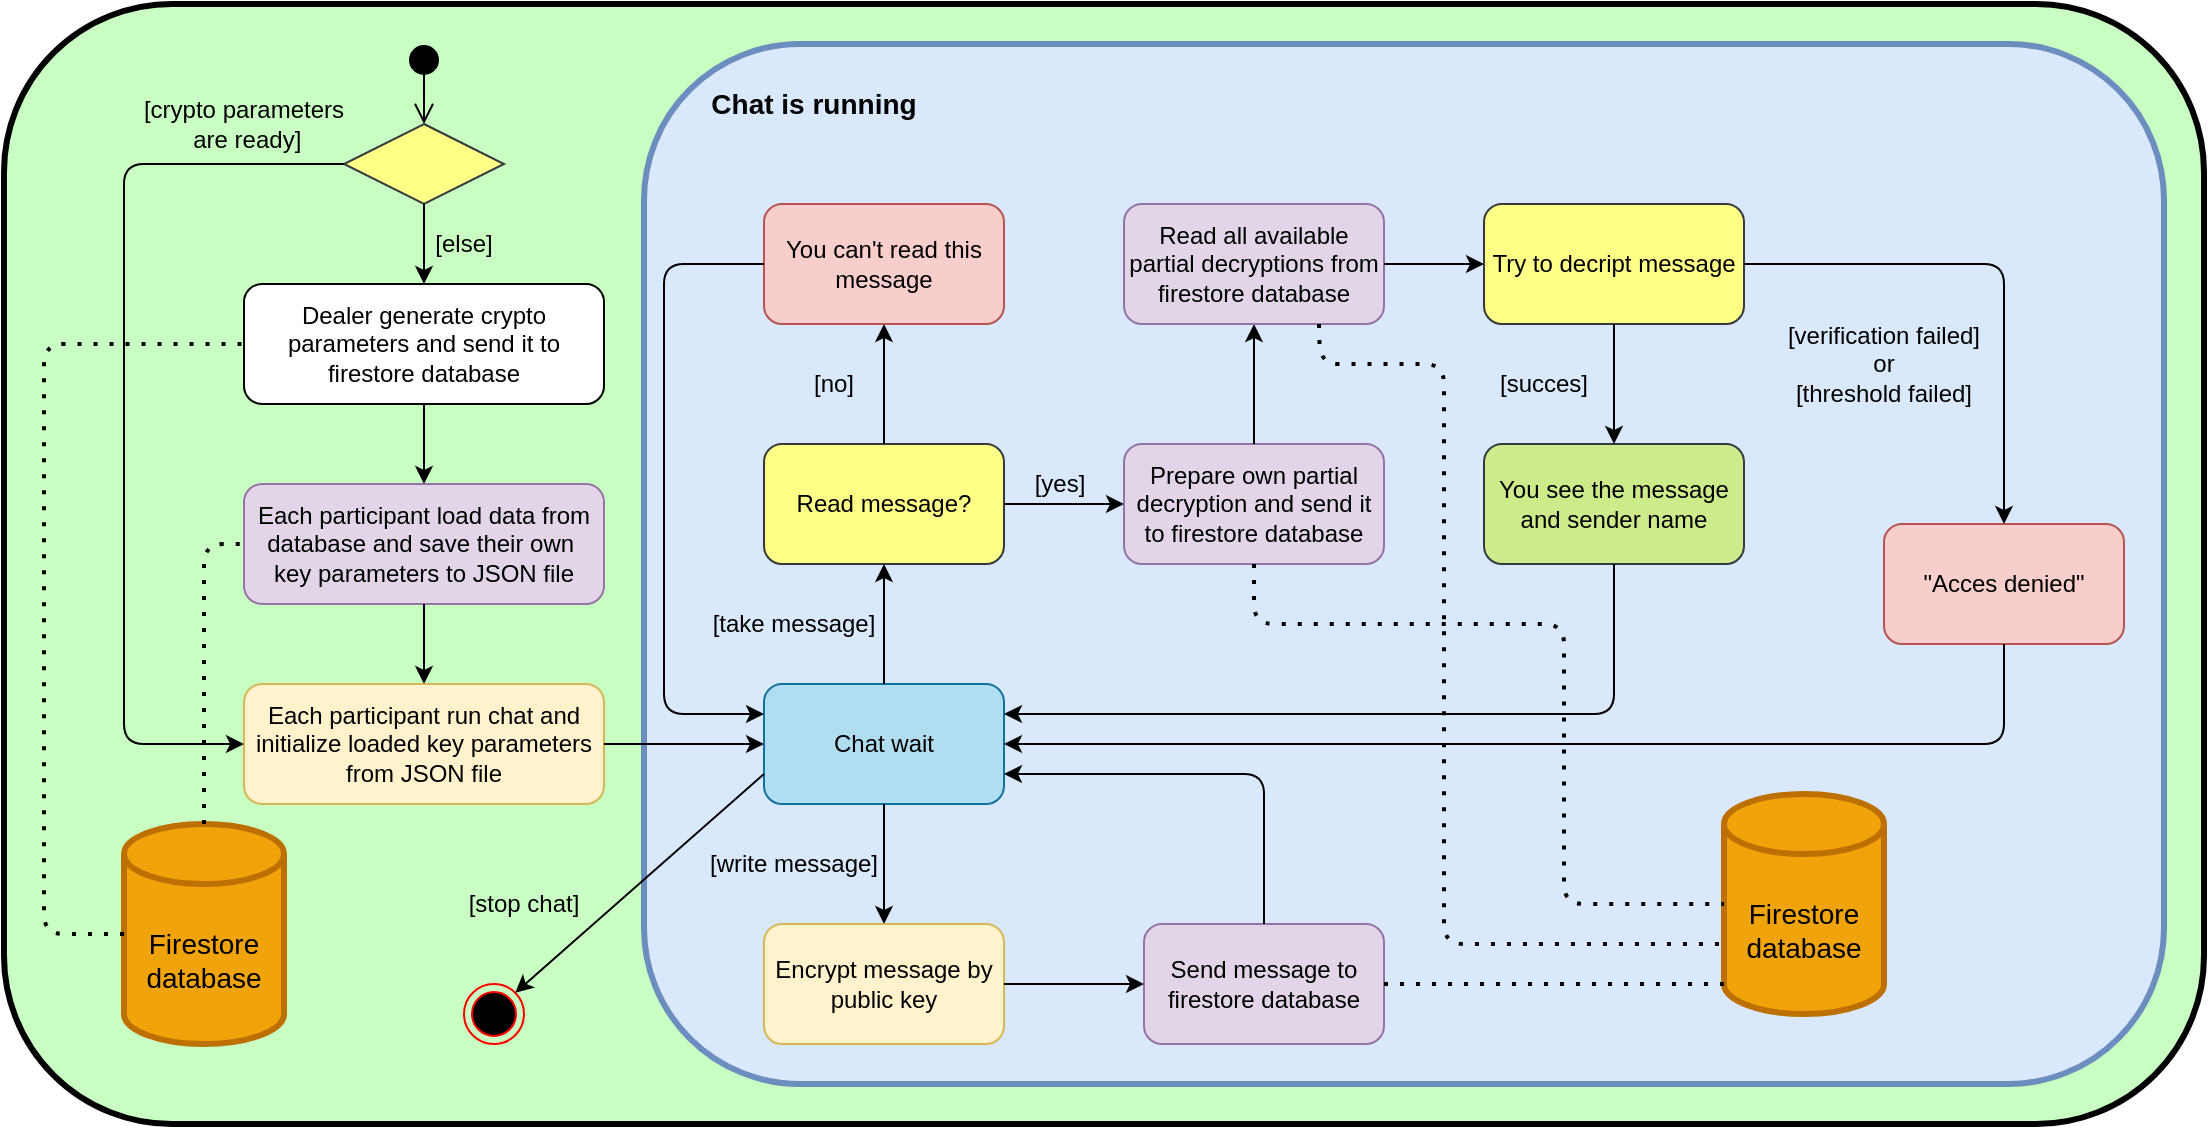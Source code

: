 <mxfile version="14.2.9" type="device"><diagram id="9gq0U_ZyMDCxEqg0g4d4" name="Page-1"><mxGraphModel dx="3421" dy="1917" grid="1" gridSize="10" guides="1" tooltips="1" connect="1" arrows="1" fold="1" page="1" pageScale="1" pageWidth="827" pageHeight="1169" math="0" shadow="0"><root><mxCell id="0"/><mxCell id="1" parent="0"/><mxCell id="VXmc3d57yqL1S6oJ4nvt-58" value="" style="rounded=1;whiteSpace=wrap;html=1;strokeWidth=3;fontSize=14;fontColor=#000000;fillColor=#CAFFC4;" vertex="1" parent="1"><mxGeometry x="-1370" y="-60" width="1100" height="560" as="geometry"/></mxCell><mxCell id="VXmc3d57yqL1S6oJ4nvt-49" value="" style="rounded=1;whiteSpace=wrap;html=1;fillColor=#dae8fc;strokeColor=#6c8ebf;strokeWidth=3;" vertex="1" parent="1"><mxGeometry x="-1050" y="-40" width="760" height="520" as="geometry"/></mxCell><mxCell id="VXmc3d57yqL1S6oJ4nvt-1" value="" style="html=1;verticalAlign=bottom;startArrow=circle;startFill=1;endArrow=open;startSize=6;endSize=8;" edge="1" parent="1"><mxGeometry width="80" relative="1" as="geometry"><mxPoint x="-1160" y="-40" as="sourcePoint"/><mxPoint x="-1160" as="targetPoint"/></mxGeometry></mxCell><mxCell id="VXmc3d57yqL1S6oJ4nvt-2" value="Dealer generate crypto parameters and send it to firestore database" style="rounded=1;whiteSpace=wrap;html=1;" vertex="1" parent="1"><mxGeometry x="-1250" y="80" width="180" height="60" as="geometry"/></mxCell><mxCell id="VXmc3d57yqL1S6oJ4nvt-4" value="" style="endArrow=classic;html=1;exitX=0.5;exitY=1;exitDx=0;exitDy=0;entryX=0.5;entryY=0;entryDx=0;entryDy=0;" edge="1" parent="1" source="VXmc3d57yqL1S6oJ4nvt-2" target="VXmc3d57yqL1S6oJ4nvt-5"><mxGeometry width="50" height="50" relative="1" as="geometry"><mxPoint x="-1130" y="270" as="sourcePoint"/><mxPoint x="-1160" y="200" as="targetPoint"/></mxGeometry></mxCell><mxCell id="VXmc3d57yqL1S6oJ4nvt-5" value="Each participant load data from database and save their own&amp;nbsp; key parameters to JSON file" style="rounded=1;whiteSpace=wrap;html=1;fillColor=#e1d5e7;strokeColor=#9673a6;" vertex="1" parent="1"><mxGeometry x="-1250" y="180" width="180" height="60" as="geometry"/></mxCell><mxCell id="VXmc3d57yqL1S6oJ4nvt-6" value="" style="endArrow=classic;html=1;exitX=0.5;exitY=1;exitDx=0;exitDy=0;entryX=0.5;entryY=0;entryDx=0;entryDy=0;" edge="1" parent="1" source="VXmc3d57yqL1S6oJ4nvt-5" target="VXmc3d57yqL1S6oJ4nvt-7"><mxGeometry width="50" height="50" relative="1" as="geometry"><mxPoint x="-1100" y="340" as="sourcePoint"/><mxPoint x="-1050" y="290" as="targetPoint"/></mxGeometry></mxCell><mxCell id="VXmc3d57yqL1S6oJ4nvt-7" value="Each participant run chat and initialize loaded key parameters from JSON file" style="rounded=1;whiteSpace=wrap;html=1;fillColor=#fff2cc;strokeColor=#d6b656;" vertex="1" parent="1"><mxGeometry x="-1250" y="280" width="180" height="60" as="geometry"/></mxCell><mxCell id="VXmc3d57yqL1S6oJ4nvt-8" value="" style="endArrow=classic;html=1;exitX=1;exitY=0.5;exitDx=0;exitDy=0;" edge="1" parent="1" source="VXmc3d57yqL1S6oJ4nvt-7"><mxGeometry width="50" height="50" relative="1" as="geometry"><mxPoint x="-940" y="330" as="sourcePoint"/><mxPoint x="-990" y="310" as="targetPoint"/></mxGeometry></mxCell><mxCell id="VXmc3d57yqL1S6oJ4nvt-9" value="Chat wait" style="rounded=1;whiteSpace=wrap;html=1;fillColor=#b1ddf0;strokeColor=#10739e;" vertex="1" parent="1"><mxGeometry x="-990" y="280" width="120" height="60" as="geometry"/></mxCell><mxCell id="VXmc3d57yqL1S6oJ4nvt-10" value="" style="endArrow=classic;html=1;exitX=0.5;exitY=1;exitDx=0;exitDy=0;" edge="1" parent="1" source="VXmc3d57yqL1S6oJ4nvt-9"><mxGeometry width="50" height="50" relative="1" as="geometry"><mxPoint x="-920" y="270" as="sourcePoint"/><mxPoint x="-930" y="400" as="targetPoint"/></mxGeometry></mxCell><mxCell id="VXmc3d57yqL1S6oJ4nvt-11" value="[write message]" style="text;html=1;strokeColor=none;fillColor=none;align=center;verticalAlign=middle;whiteSpace=wrap;rounded=0;" vertex="1" parent="1"><mxGeometry x="-1020" y="360" width="90" height="20" as="geometry"/></mxCell><mxCell id="VXmc3d57yqL1S6oJ4nvt-12" value="Send message to firestore database" style="rounded=1;whiteSpace=wrap;html=1;fillColor=#e1d5e7;strokeColor=#9673a6;" vertex="1" parent="1"><mxGeometry x="-800" y="400" width="120" height="60" as="geometry"/></mxCell><mxCell id="VXmc3d57yqL1S6oJ4nvt-14" value="" style="endArrow=classic;html=1;exitX=0.5;exitY=0;exitDx=0;exitDy=0;entryX=0.5;entryY=1;entryDx=0;entryDy=0;" edge="1" parent="1" source="VXmc3d57yqL1S6oJ4nvt-9" target="VXmc3d57yqL1S6oJ4nvt-16"><mxGeometry width="50" height="50" relative="1" as="geometry"><mxPoint x="-860" y="210" as="sourcePoint"/><mxPoint x="-930" y="220" as="targetPoint"/></mxGeometry></mxCell><mxCell id="VXmc3d57yqL1S6oJ4nvt-15" value="[take message]" style="text;html=1;strokeColor=none;fillColor=none;align=center;verticalAlign=middle;whiteSpace=wrap;rounded=0;" vertex="1" parent="1"><mxGeometry x="-1020" y="240" width="90" height="20" as="geometry"/></mxCell><mxCell id="VXmc3d57yqL1S6oJ4nvt-16" value="Read message?" style="rounded=1;whiteSpace=wrap;html=1;fillColor=#ffff88;strokeColor=#36393d;" vertex="1" parent="1"><mxGeometry x="-990" y="160" width="120" height="60" as="geometry"/></mxCell><mxCell id="VXmc3d57yqL1S6oJ4nvt-17" value="" style="endArrow=classic;html=1;exitX=0.5;exitY=0;exitDx=0;exitDy=0;entryX=0.5;entryY=1;entryDx=0;entryDy=0;" edge="1" parent="1" source="VXmc3d57yqL1S6oJ4nvt-16" target="VXmc3d57yqL1S6oJ4nvt-18"><mxGeometry width="50" height="50" relative="1" as="geometry"><mxPoint x="-920" y="100" as="sourcePoint"/><mxPoint x="-930" y="110" as="targetPoint"/></mxGeometry></mxCell><mxCell id="VXmc3d57yqL1S6oJ4nvt-18" value="You can't read this message" style="rounded=1;whiteSpace=wrap;html=1;fillColor=#f8cecc;strokeColor=#b85450;" vertex="1" parent="1"><mxGeometry x="-990" y="40" width="120" height="60" as="geometry"/></mxCell><mxCell id="VXmc3d57yqL1S6oJ4nvt-19" value="[no]" style="text;html=1;strokeColor=none;fillColor=none;align=center;verticalAlign=middle;whiteSpace=wrap;rounded=0;" vertex="1" parent="1"><mxGeometry x="-970" y="120" width="30" height="20" as="geometry"/></mxCell><mxCell id="VXmc3d57yqL1S6oJ4nvt-21" value="" style="endArrow=classic;html=1;exitX=1;exitY=0.5;exitDx=0;exitDy=0;entryX=0;entryY=0.5;entryDx=0;entryDy=0;" edge="1" parent="1" source="VXmc3d57yqL1S6oJ4nvt-16" target="VXmc3d57yqL1S6oJ4nvt-23"><mxGeometry width="50" height="50" relative="1" as="geometry"><mxPoint x="-770" y="220" as="sourcePoint"/><mxPoint x="-800" y="190" as="targetPoint"/></mxGeometry></mxCell><mxCell id="VXmc3d57yqL1S6oJ4nvt-22" value="[yes]" style="text;html=1;strokeColor=none;fillColor=none;align=center;verticalAlign=middle;whiteSpace=wrap;rounded=0;" vertex="1" parent="1"><mxGeometry x="-857" y="170" width="30" height="20" as="geometry"/></mxCell><mxCell id="VXmc3d57yqL1S6oJ4nvt-23" value="Prepare own partial decryption and send it to firestore database" style="rounded=1;whiteSpace=wrap;html=1;fillColor=#e1d5e7;strokeColor=#9673a6;" vertex="1" parent="1"><mxGeometry x="-810" y="160" width="130" height="60" as="geometry"/></mxCell><mxCell id="VXmc3d57yqL1S6oJ4nvt-24" value="" style="endArrow=classic;html=1;exitX=0.5;exitY=0;exitDx=0;exitDy=0;entryX=0.5;entryY=1;entryDx=0;entryDy=0;" edge="1" parent="1" source="VXmc3d57yqL1S6oJ4nvt-23" target="VXmc3d57yqL1S6oJ4nvt-25"><mxGeometry width="50" height="50" relative="1" as="geometry"><mxPoint x="-590" y="130" as="sourcePoint"/><mxPoint x="-745" y="110" as="targetPoint"/></mxGeometry></mxCell><mxCell id="VXmc3d57yqL1S6oJ4nvt-25" value="Read all available partial decryptions from firestore database" style="rounded=1;whiteSpace=wrap;html=1;fillColor=#e1d5e7;strokeColor=#9673a6;" vertex="1" parent="1"><mxGeometry x="-810" y="40" width="130" height="60" as="geometry"/></mxCell><mxCell id="VXmc3d57yqL1S6oJ4nvt-26" value="" style="endArrow=classic;html=1;exitX=1;exitY=0.5;exitDx=0;exitDy=0;entryX=0;entryY=0.5;entryDx=0;entryDy=0;" edge="1" parent="1" source="VXmc3d57yqL1S6oJ4nvt-25" target="VXmc3d57yqL1S6oJ4nvt-27"><mxGeometry width="50" height="50" relative="1" as="geometry"><mxPoint x="-570" y="130" as="sourcePoint"/><mxPoint x="-600" y="70" as="targetPoint"/></mxGeometry></mxCell><mxCell id="VXmc3d57yqL1S6oJ4nvt-27" value="Try to decript message" style="rounded=1;whiteSpace=wrap;html=1;fillColor=#ffff88;strokeColor=#36393d;" vertex="1" parent="1"><mxGeometry x="-630" y="40" width="130" height="60" as="geometry"/></mxCell><mxCell id="VXmc3d57yqL1S6oJ4nvt-29" value="&quot;Acces denied&quot;" style="rounded=1;whiteSpace=wrap;html=1;fillColor=#f8cecc;strokeColor=#b85450;" vertex="1" parent="1"><mxGeometry x="-430" y="200" width="120" height="60" as="geometry"/></mxCell><mxCell id="VXmc3d57yqL1S6oJ4nvt-30" value="" style="endArrow=classic;html=1;entryX=1;entryY=0.5;entryDx=0;entryDy=0;exitX=0.5;exitY=1;exitDx=0;exitDy=0;" edge="1" parent="1" source="VXmc3d57yqL1S6oJ4nvt-29" target="VXmc3d57yqL1S6oJ4nvt-9"><mxGeometry width="50" height="50" relative="1" as="geometry"><mxPoint x="-450" y="295" as="sourcePoint"/><mxPoint x="-440" y="410" as="targetPoint"/><Array as="points"><mxPoint x="-370" y="310"/></Array></mxGeometry></mxCell><mxCell id="VXmc3d57yqL1S6oJ4nvt-31" value="" style="endArrow=classic;html=1;exitX=1;exitY=0.5;exitDx=0;exitDy=0;entryX=0.5;entryY=0;entryDx=0;entryDy=0;" edge="1" parent="1" source="VXmc3d57yqL1S6oJ4nvt-27" target="VXmc3d57yqL1S6oJ4nvt-29"><mxGeometry width="50" height="50" relative="1" as="geometry"><mxPoint x="-460" y="260" as="sourcePoint"/><mxPoint x="-390" y="200" as="targetPoint"/><Array as="points"><mxPoint x="-370" y="70"/></Array></mxGeometry></mxCell><mxCell id="VXmc3d57yqL1S6oJ4nvt-32" value="" style="endArrow=classic;html=1;exitX=0;exitY=0.5;exitDx=0;exitDy=0;entryX=0;entryY=0.25;entryDx=0;entryDy=0;" edge="1" parent="1" source="VXmc3d57yqL1S6oJ4nvt-18" target="VXmc3d57yqL1S6oJ4nvt-9"><mxGeometry width="50" height="50" relative="1" as="geometry"><mxPoint x="-970" y="-10" as="sourcePoint"/><mxPoint x="-1040" y="260" as="targetPoint"/><Array as="points"><mxPoint x="-1040" y="70"/><mxPoint x="-1040" y="295"/></Array></mxGeometry></mxCell><mxCell id="VXmc3d57yqL1S6oJ4nvt-33" value="" style="ellipse;html=1;shape=endState;fillColor=#000000;strokeColor=#ff0000;" vertex="1" parent="1"><mxGeometry x="-1140" y="430" width="30" height="30" as="geometry"/></mxCell><mxCell id="VXmc3d57yqL1S6oJ4nvt-34" value="" style="endArrow=classic;html=1;exitX=0;exitY=0.75;exitDx=0;exitDy=0;entryX=1;entryY=0;entryDx=0;entryDy=0;" edge="1" parent="1" source="VXmc3d57yqL1S6oJ4nvt-9" target="VXmc3d57yqL1S6oJ4nvt-33"><mxGeometry width="50" height="50" relative="1" as="geometry"><mxPoint x="-1120" y="510" as="sourcePoint"/><mxPoint x="-1070" y="460" as="targetPoint"/></mxGeometry></mxCell><mxCell id="VXmc3d57yqL1S6oJ4nvt-35" value="[stop chat]" style="text;html=1;strokeColor=none;fillColor=none;align=center;verticalAlign=middle;whiteSpace=wrap;rounded=0;" vertex="1" parent="1"><mxGeometry x="-1140" y="380" width="60" height="20" as="geometry"/></mxCell><mxCell id="VXmc3d57yqL1S6oJ4nvt-36" value="You see the message&lt;br&gt;and sender name" style="rounded=1;whiteSpace=wrap;html=1;fillColor=#cdeb8b;strokeColor=#36393d;" vertex="1" parent="1"><mxGeometry x="-630" y="160" width="130" height="60" as="geometry"/></mxCell><mxCell id="VXmc3d57yqL1S6oJ4nvt-37" value="" style="endArrow=classic;html=1;exitX=0.5;exitY=1;exitDx=0;exitDy=0;entryX=0.5;entryY=0;entryDx=0;entryDy=0;" edge="1" parent="1" source="VXmc3d57yqL1S6oJ4nvt-27" target="VXmc3d57yqL1S6oJ4nvt-36"><mxGeometry width="50" height="50" relative="1" as="geometry"><mxPoint x="-490" y="400" as="sourcePoint"/><mxPoint x="-440" y="350" as="targetPoint"/></mxGeometry></mxCell><mxCell id="VXmc3d57yqL1S6oJ4nvt-38" value="" style="endArrow=classic;html=1;exitX=0.5;exitY=1;exitDx=0;exitDy=0;entryX=1;entryY=0.25;entryDx=0;entryDy=0;" edge="1" parent="1" source="VXmc3d57yqL1S6oJ4nvt-36" target="VXmc3d57yqL1S6oJ4nvt-9"><mxGeometry width="50" height="50" relative="1" as="geometry"><mxPoint x="-510" y="380" as="sourcePoint"/><mxPoint x="-460" y="330" as="targetPoint"/><Array as="points"><mxPoint x="-565" y="295"/></Array></mxGeometry></mxCell><mxCell id="VXmc3d57yqL1S6oJ4nvt-39" value="[verification failed]&lt;br&gt;or&lt;br&gt;[threshold failed]" style="text;html=1;strokeColor=none;fillColor=none;align=center;verticalAlign=middle;whiteSpace=wrap;rounded=0;" vertex="1" parent="1"><mxGeometry x="-490" y="110" width="120" height="20" as="geometry"/></mxCell><mxCell id="VXmc3d57yqL1S6oJ4nvt-40" value="" style="rhombus;whiteSpace=wrap;html=1;fillColor=#ffff88;strokeColor=#36393d;" vertex="1" parent="1"><mxGeometry x="-1200" width="80" height="40" as="geometry"/></mxCell><mxCell id="VXmc3d57yqL1S6oJ4nvt-41" value="" style="endArrow=classic;html=1;entryX=0;entryY=0.5;entryDx=0;entryDy=0;exitX=0;exitY=0.5;exitDx=0;exitDy=0;" edge="1" parent="1" source="VXmc3d57yqL1S6oJ4nvt-40" target="VXmc3d57yqL1S6oJ4nvt-7"><mxGeometry width="50" height="50" relative="1" as="geometry"><mxPoint x="-1420" y="230" as="sourcePoint"/><mxPoint x="-1370" y="180" as="targetPoint"/><Array as="points"><mxPoint x="-1310" y="20"/><mxPoint x="-1310" y="310"/></Array></mxGeometry></mxCell><mxCell id="VXmc3d57yqL1S6oJ4nvt-42" value="" style="endArrow=classic;html=1;exitX=0.5;exitY=1;exitDx=0;exitDy=0;entryX=0.5;entryY=0;entryDx=0;entryDy=0;" edge="1" parent="1" source="VXmc3d57yqL1S6oJ4nvt-40" target="VXmc3d57yqL1S6oJ4nvt-2"><mxGeometry width="50" height="50" relative="1" as="geometry"><mxPoint x="-1050" y="30" as="sourcePoint"/><mxPoint x="-1000" y="-20" as="targetPoint"/></mxGeometry></mxCell><mxCell id="VXmc3d57yqL1S6oJ4nvt-43" value="[crypto parameters&lt;br&gt;&amp;nbsp;are ready]" style="text;html=1;strokeColor=none;fillColor=none;align=center;verticalAlign=middle;whiteSpace=wrap;rounded=0;" vertex="1" parent="1"><mxGeometry x="-1330" y="-10" width="160" height="20" as="geometry"/></mxCell><mxCell id="VXmc3d57yqL1S6oJ4nvt-44" value="[else]" style="text;html=1;strokeColor=none;fillColor=none;align=center;verticalAlign=middle;whiteSpace=wrap;rounded=0;" vertex="1" parent="1"><mxGeometry x="-1160" y="50" width="40" height="20" as="geometry"/></mxCell><mxCell id="VXmc3d57yqL1S6oJ4nvt-45" value="[succes]" style="text;html=1;strokeColor=none;fillColor=none;align=center;verticalAlign=middle;whiteSpace=wrap;rounded=0;" vertex="1" parent="1"><mxGeometry x="-620" y="120" width="40" height="20" as="geometry"/></mxCell><mxCell id="VXmc3d57yqL1S6oJ4nvt-46" value="Encrypt message by public key" style="rounded=1;whiteSpace=wrap;html=1;fillColor=#fff2cc;strokeColor=#d6b656;" vertex="1" parent="1"><mxGeometry x="-990" y="400" width="120" height="60" as="geometry"/></mxCell><mxCell id="VXmc3d57yqL1S6oJ4nvt-47" value="" style="endArrow=classic;html=1;exitX=1;exitY=0.5;exitDx=0;exitDy=0;entryX=0;entryY=0.5;entryDx=0;entryDy=0;" edge="1" parent="1" source="VXmc3d57yqL1S6oJ4nvt-46" target="VXmc3d57yqL1S6oJ4nvt-12"><mxGeometry width="50" height="50" relative="1" as="geometry"><mxPoint x="-760" y="550" as="sourcePoint"/><mxPoint x="-710" y="500" as="targetPoint"/></mxGeometry></mxCell><mxCell id="VXmc3d57yqL1S6oJ4nvt-48" value="" style="endArrow=classic;html=1;exitX=0.5;exitY=0;exitDx=0;exitDy=0;entryX=1;entryY=0.75;entryDx=0;entryDy=0;" edge="1" parent="1" source="VXmc3d57yqL1S6oJ4nvt-12" target="VXmc3d57yqL1S6oJ4nvt-9"><mxGeometry width="50" height="50" relative="1" as="geometry"><mxPoint x="-590" y="390" as="sourcePoint"/><mxPoint x="-540" y="340" as="targetPoint"/><Array as="points"><mxPoint x="-740" y="325"/></Array></mxGeometry></mxCell><mxCell id="VXmc3d57yqL1S6oJ4nvt-50" value="Chat is running" style="text;html=1;strokeColor=none;fillColor=none;align=center;verticalAlign=middle;whiteSpace=wrap;rounded=0;strokeWidth=1;fontSize=14;fontStyle=1" vertex="1" parent="1"><mxGeometry x="-1020" y="-20" width="110" height="20" as="geometry"/></mxCell><mxCell id="VXmc3d57yqL1S6oJ4nvt-51" value="Firestore&lt;br&gt;database" style="shape=cylinder3;whiteSpace=wrap;html=1;boundedLbl=1;backgroundOutline=1;size=15;strokeWidth=3;fontSize=14;fillColor=#f0a30a;strokeColor=#BD7000;" vertex="1" parent="1"><mxGeometry x="-1310" y="350" width="80" height="110" as="geometry"/></mxCell><mxCell id="VXmc3d57yqL1S6oJ4nvt-52" value="" style="endArrow=none;dashed=1;html=1;dashPattern=1 3;strokeWidth=2;fontSize=14;entryX=0;entryY=0.5;entryDx=0;entryDy=0;exitX=0;exitY=0.5;exitDx=0;exitDy=0;exitPerimeter=0;" edge="1" parent="1" source="VXmc3d57yqL1S6oJ4nvt-51" target="VXmc3d57yqL1S6oJ4nvt-2"><mxGeometry width="50" height="50" relative="1" as="geometry"><mxPoint x="-1390" y="170" as="sourcePoint"/><mxPoint x="-1340" y="120" as="targetPoint"/><Array as="points"><mxPoint x="-1350" y="405"/><mxPoint x="-1350" y="110"/></Array></mxGeometry></mxCell><mxCell id="VXmc3d57yqL1S6oJ4nvt-53" value="" style="endArrow=none;dashed=1;html=1;dashPattern=1 3;strokeWidth=2;fontSize=14;entryX=0;entryY=0.5;entryDx=0;entryDy=0;exitX=0.5;exitY=0;exitDx=0;exitDy=0;exitPerimeter=0;" edge="1" parent="1" source="VXmc3d57yqL1S6oJ4nvt-51" target="VXmc3d57yqL1S6oJ4nvt-5"><mxGeometry width="50" height="50" relative="1" as="geometry"><mxPoint x="-1500" y="230" as="sourcePoint"/><mxPoint x="-1450" y="180" as="targetPoint"/><Array as="points"><mxPoint x="-1270" y="210"/></Array></mxGeometry></mxCell><mxCell id="VXmc3d57yqL1S6oJ4nvt-54" value="Firestore&lt;br&gt;database" style="shape=cylinder3;whiteSpace=wrap;html=1;boundedLbl=1;backgroundOutline=1;size=15;strokeWidth=3;fontSize=14;fillColor=#f0a30a;strokeColor=#BD7000;" vertex="1" parent="1"><mxGeometry x="-510" y="335" width="80" height="110" as="geometry"/></mxCell><mxCell id="VXmc3d57yqL1S6oJ4nvt-55" value="" style="endArrow=none;dashed=1;html=1;dashPattern=1 3;strokeWidth=2;fontSize=14;exitX=0.5;exitY=1;exitDx=0;exitDy=0;entryX=0;entryY=0.5;entryDx=0;entryDy=0;entryPerimeter=0;" edge="1" parent="1" source="VXmc3d57yqL1S6oJ4nvt-23" target="VXmc3d57yqL1S6oJ4nvt-54"><mxGeometry width="50" height="50" relative="1" as="geometry"><mxPoint x="-700" y="290" as="sourcePoint"/><mxPoint x="-650" y="240" as="targetPoint"/><Array as="points"><mxPoint x="-745" y="250"/><mxPoint x="-590" y="250"/><mxPoint x="-590" y="390"/></Array></mxGeometry></mxCell><mxCell id="VXmc3d57yqL1S6oJ4nvt-56" value="" style="endArrow=none;dashed=1;html=1;dashPattern=1 3;strokeWidth=2;fontSize=14;entryX=0;entryY=0;entryDx=0;entryDy=75;entryPerimeter=0;exitX=0.75;exitY=1;exitDx=0;exitDy=0;" edge="1" parent="1" source="VXmc3d57yqL1S6oJ4nvt-25" target="VXmc3d57yqL1S6oJ4nvt-54"><mxGeometry width="50" height="50" relative="1" as="geometry"><mxPoint x="-660" y="370" as="sourcePoint"/><mxPoint x="-610" y="320" as="targetPoint"/><Array as="points"><mxPoint x="-712" y="120"/><mxPoint x="-650" y="120"/><mxPoint x="-650" y="410"/></Array></mxGeometry></mxCell><mxCell id="VXmc3d57yqL1S6oJ4nvt-57" value="" style="endArrow=none;dashed=1;html=1;dashPattern=1 3;strokeWidth=2;fontSize=14;exitX=1;exitY=0.5;exitDx=0;exitDy=0;entryX=0;entryY=1;entryDx=0;entryDy=-15;entryPerimeter=0;" edge="1" parent="1" source="VXmc3d57yqL1S6oJ4nvt-12" target="VXmc3d57yqL1S6oJ4nvt-54"><mxGeometry width="50" height="50" relative="1" as="geometry"><mxPoint x="-630" y="480" as="sourcePoint"/><mxPoint x="-580" y="430" as="targetPoint"/></mxGeometry></mxCell></root></mxGraphModel></diagram></mxfile>